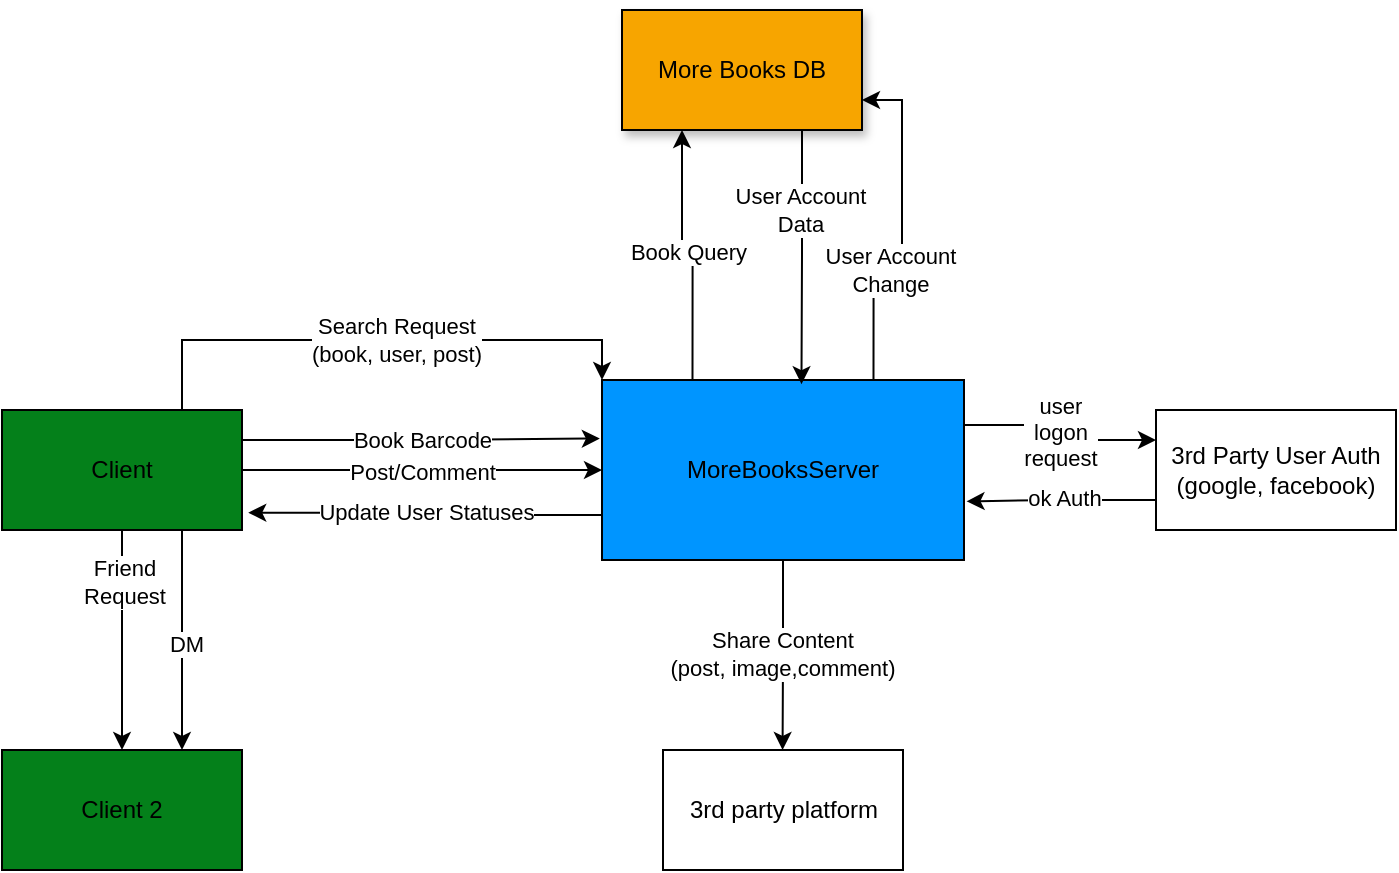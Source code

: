<mxfile version="23.1.5" type="device">
  <diagram id="C5RBs43oDa-KdzZeNtuy" name="Page-1">
    <mxGraphModel dx="764" dy="401" grid="1" gridSize="10" guides="1" tooltips="1" connect="1" arrows="1" fold="1" page="1" pageScale="1" pageWidth="827" pageHeight="1169" math="0" shadow="0">
      <root>
        <mxCell id="WIyWlLk6GJQsqaUBKTNV-0" />
        <mxCell id="WIyWlLk6GJQsqaUBKTNV-1" parent="WIyWlLk6GJQsqaUBKTNV-0" />
        <mxCell id="OmyUyLPWtnqMIRpj19yH-13" style="edgeStyle=orthogonalEdgeStyle;rounded=0;orthogonalLoop=1;jettySize=auto;html=1;exitX=0;exitY=0.75;exitDx=0;exitDy=0;entryX=1.026;entryY=0.856;entryDx=0;entryDy=0;entryPerimeter=0;" edge="1" parent="WIyWlLk6GJQsqaUBKTNV-1" source="OmyUyLPWtnqMIRpj19yH-0" target="OmyUyLPWtnqMIRpj19yH-2">
          <mxGeometry relative="1" as="geometry" />
        </mxCell>
        <mxCell id="OmyUyLPWtnqMIRpj19yH-14" value="Update User Statuses" style="edgeLabel;html=1;align=center;verticalAlign=middle;resizable=0;points=[];" vertex="1" connectable="0" parent="OmyUyLPWtnqMIRpj19yH-13">
          <mxGeometry x="-0.013" y="-2" relative="1" as="geometry">
            <mxPoint as="offset" />
          </mxGeometry>
        </mxCell>
        <mxCell id="OmyUyLPWtnqMIRpj19yH-15" style="edgeStyle=orthogonalEdgeStyle;rounded=0;orthogonalLoop=1;jettySize=auto;html=1;exitX=1;exitY=0.25;exitDx=0;exitDy=0;entryX=0;entryY=0.25;entryDx=0;entryDy=0;" edge="1" parent="WIyWlLk6GJQsqaUBKTNV-1" source="OmyUyLPWtnqMIRpj19yH-0" target="OmyUyLPWtnqMIRpj19yH-16">
          <mxGeometry relative="1" as="geometry">
            <mxPoint x="690" y="378" as="targetPoint" />
          </mxGeometry>
        </mxCell>
        <mxCell id="OmyUyLPWtnqMIRpj19yH-17" value="user&lt;br&gt;logon&lt;br&gt;request" style="edgeLabel;html=1;align=center;verticalAlign=middle;resizable=0;points=[];" vertex="1" connectable="0" parent="OmyUyLPWtnqMIRpj19yH-15">
          <mxGeometry x="-0.009" relative="1" as="geometry">
            <mxPoint as="offset" />
          </mxGeometry>
        </mxCell>
        <mxCell id="OmyUyLPWtnqMIRpj19yH-20" style="edgeStyle=orthogonalEdgeStyle;rounded=0;orthogonalLoop=1;jettySize=auto;html=1;exitX=0.25;exitY=0;exitDx=0;exitDy=0;entryX=0.25;entryY=1;entryDx=0;entryDy=0;" edge="1" parent="WIyWlLk6GJQsqaUBKTNV-1" source="OmyUyLPWtnqMIRpj19yH-0" target="OmyUyLPWtnqMIRpj19yH-6">
          <mxGeometry relative="1" as="geometry" />
        </mxCell>
        <mxCell id="OmyUyLPWtnqMIRpj19yH-21" value="Book Query" style="edgeLabel;html=1;align=center;verticalAlign=middle;resizable=0;points=[];" vertex="1" connectable="0" parent="OmyUyLPWtnqMIRpj19yH-20">
          <mxGeometry x="0.007" y="-2" relative="1" as="geometry">
            <mxPoint as="offset" />
          </mxGeometry>
        </mxCell>
        <mxCell id="OmyUyLPWtnqMIRpj19yH-27" style="edgeStyle=orthogonalEdgeStyle;rounded=0;orthogonalLoop=1;jettySize=auto;html=1;exitX=0.5;exitY=1;exitDx=0;exitDy=0;" edge="1" parent="WIyWlLk6GJQsqaUBKTNV-1" source="OmyUyLPWtnqMIRpj19yH-0">
          <mxGeometry relative="1" as="geometry">
            <mxPoint x="520.286" y="540" as="targetPoint" />
          </mxGeometry>
        </mxCell>
        <mxCell id="OmyUyLPWtnqMIRpj19yH-28" value="Share Content&lt;br&gt;(post, image,comment)" style="edgeLabel;html=1;align=center;verticalAlign=middle;resizable=0;points=[];" vertex="1" connectable="0" parent="OmyUyLPWtnqMIRpj19yH-27">
          <mxGeometry x="-0.017" y="-1" relative="1" as="geometry">
            <mxPoint as="offset" />
          </mxGeometry>
        </mxCell>
        <mxCell id="OmyUyLPWtnqMIRpj19yH-40" style="edgeStyle=orthogonalEdgeStyle;rounded=0;orthogonalLoop=1;jettySize=auto;html=1;exitX=0.75;exitY=0;exitDx=0;exitDy=0;entryX=1;entryY=0.75;entryDx=0;entryDy=0;" edge="1" parent="WIyWlLk6GJQsqaUBKTNV-1" source="OmyUyLPWtnqMIRpj19yH-0" target="OmyUyLPWtnqMIRpj19yH-6">
          <mxGeometry relative="1" as="geometry" />
        </mxCell>
        <mxCell id="OmyUyLPWtnqMIRpj19yH-41" value="User Account&lt;br&gt;Change" style="edgeLabel;html=1;align=center;verticalAlign=middle;resizable=0;points=[];" vertex="1" connectable="0" parent="OmyUyLPWtnqMIRpj19yH-40">
          <mxGeometry x="-0.199" y="1" relative="1" as="geometry">
            <mxPoint y="8" as="offset" />
          </mxGeometry>
        </mxCell>
        <mxCell id="OmyUyLPWtnqMIRpj19yH-0" value="MoreBooksServer" style="rounded=0;whiteSpace=wrap;html=1;fillColor=#0095FF;" vertex="1" parent="WIyWlLk6GJQsqaUBKTNV-1">
          <mxGeometry x="430" y="355" width="181" height="90" as="geometry" />
        </mxCell>
        <mxCell id="OmyUyLPWtnqMIRpj19yH-3" style="edgeStyle=orthogonalEdgeStyle;rounded=0;orthogonalLoop=1;jettySize=auto;html=1;exitX=1;exitY=0.25;exitDx=0;exitDy=0;entryX=-0.006;entryY=0.325;entryDx=0;entryDy=0;entryPerimeter=0;" edge="1" parent="WIyWlLk6GJQsqaUBKTNV-1" source="OmyUyLPWtnqMIRpj19yH-2" target="OmyUyLPWtnqMIRpj19yH-0">
          <mxGeometry relative="1" as="geometry" />
        </mxCell>
        <mxCell id="OmyUyLPWtnqMIRpj19yH-4" value="Book Barcode" style="edgeLabel;html=1;align=center;verticalAlign=middle;resizable=0;points=[];" vertex="1" connectable="0" parent="OmyUyLPWtnqMIRpj19yH-3">
          <mxGeometry x="0.003" relative="1" as="geometry">
            <mxPoint as="offset" />
          </mxGeometry>
        </mxCell>
        <mxCell id="OmyUyLPWtnqMIRpj19yH-10" style="edgeStyle=orthogonalEdgeStyle;rounded=0;orthogonalLoop=1;jettySize=auto;html=1;exitX=1;exitY=0.5;exitDx=0;exitDy=0;entryX=0;entryY=0.5;entryDx=0;entryDy=0;" edge="1" parent="WIyWlLk6GJQsqaUBKTNV-1" source="OmyUyLPWtnqMIRpj19yH-2" target="OmyUyLPWtnqMIRpj19yH-0">
          <mxGeometry relative="1" as="geometry" />
        </mxCell>
        <mxCell id="OmyUyLPWtnqMIRpj19yH-11" value="Post/Comment" style="edgeLabel;html=1;align=center;verticalAlign=middle;resizable=0;points=[];" vertex="1" connectable="0" parent="OmyUyLPWtnqMIRpj19yH-10">
          <mxGeometry x="-0.002" y="-1" relative="1" as="geometry">
            <mxPoint as="offset" />
          </mxGeometry>
        </mxCell>
        <mxCell id="OmyUyLPWtnqMIRpj19yH-23" style="edgeStyle=orthogonalEdgeStyle;rounded=0;orthogonalLoop=1;jettySize=auto;html=1;exitX=0.75;exitY=0;exitDx=0;exitDy=0;entryX=0;entryY=0;entryDx=0;entryDy=0;" edge="1" parent="WIyWlLk6GJQsqaUBKTNV-1" source="OmyUyLPWtnqMIRpj19yH-2" target="OmyUyLPWtnqMIRpj19yH-0">
          <mxGeometry relative="1" as="geometry" />
        </mxCell>
        <mxCell id="OmyUyLPWtnqMIRpj19yH-24" value="Search Request&lt;br&gt;(book, user, post)" style="edgeLabel;html=1;align=center;verticalAlign=middle;resizable=0;points=[];" vertex="1" connectable="0" parent="OmyUyLPWtnqMIRpj19yH-23">
          <mxGeometry x="0.068" relative="1" as="geometry">
            <mxPoint as="offset" />
          </mxGeometry>
        </mxCell>
        <mxCell id="OmyUyLPWtnqMIRpj19yH-36" style="edgeStyle=orthogonalEdgeStyle;rounded=0;orthogonalLoop=1;jettySize=auto;html=1;exitX=0.75;exitY=1;exitDx=0;exitDy=0;entryX=0.75;entryY=0;entryDx=0;entryDy=0;" edge="1" parent="WIyWlLk6GJQsqaUBKTNV-1" source="OmyUyLPWtnqMIRpj19yH-2" target="OmyUyLPWtnqMIRpj19yH-35">
          <mxGeometry relative="1" as="geometry" />
        </mxCell>
        <mxCell id="OmyUyLPWtnqMIRpj19yH-37" value="DM" style="edgeLabel;html=1;align=center;verticalAlign=middle;resizable=0;points=[];" vertex="1" connectable="0" parent="OmyUyLPWtnqMIRpj19yH-36">
          <mxGeometry x="0.038" y="2" relative="1" as="geometry">
            <mxPoint as="offset" />
          </mxGeometry>
        </mxCell>
        <mxCell id="OmyUyLPWtnqMIRpj19yH-38" style="edgeStyle=orthogonalEdgeStyle;rounded=0;orthogonalLoop=1;jettySize=auto;html=1;exitX=0.5;exitY=1;exitDx=0;exitDy=0;entryX=0.5;entryY=0;entryDx=0;entryDy=0;" edge="1" parent="WIyWlLk6GJQsqaUBKTNV-1" source="OmyUyLPWtnqMIRpj19yH-2" target="OmyUyLPWtnqMIRpj19yH-35">
          <mxGeometry relative="1" as="geometry" />
        </mxCell>
        <mxCell id="OmyUyLPWtnqMIRpj19yH-39" value="Friend&lt;br&gt;Request" style="edgeLabel;html=1;align=center;verticalAlign=middle;resizable=0;points=[];" vertex="1" connectable="0" parent="OmyUyLPWtnqMIRpj19yH-38">
          <mxGeometry x="-0.533" y="1" relative="1" as="geometry">
            <mxPoint as="offset" />
          </mxGeometry>
        </mxCell>
        <mxCell id="OmyUyLPWtnqMIRpj19yH-2" value="Client" style="rounded=0;whiteSpace=wrap;html=1;fillColor=#04801A;" vertex="1" parent="WIyWlLk6GJQsqaUBKTNV-1">
          <mxGeometry x="130" y="370" width="120" height="60" as="geometry" />
        </mxCell>
        <mxCell id="OmyUyLPWtnqMIRpj19yH-6" value="More Books DB" style="rounded=0;whiteSpace=wrap;html=1;fillColor=#F7A500;strokeColor=#000000;shadow=1;" vertex="1" parent="WIyWlLk6GJQsqaUBKTNV-1">
          <mxGeometry x="440" y="170" width="120" height="60" as="geometry" />
        </mxCell>
        <mxCell id="OmyUyLPWtnqMIRpj19yH-16" value="3rd Party User Auth&lt;br&gt;(google, facebook)" style="rounded=0;whiteSpace=wrap;html=1;" vertex="1" parent="WIyWlLk6GJQsqaUBKTNV-1">
          <mxGeometry x="707" y="370" width="120" height="60" as="geometry" />
        </mxCell>
        <mxCell id="OmyUyLPWtnqMIRpj19yH-18" style="edgeStyle=orthogonalEdgeStyle;rounded=0;orthogonalLoop=1;jettySize=auto;html=1;exitX=0.75;exitY=1;exitDx=0;exitDy=0;entryX=0.551;entryY=0.023;entryDx=0;entryDy=0;entryPerimeter=0;" edge="1" parent="WIyWlLk6GJQsqaUBKTNV-1" source="OmyUyLPWtnqMIRpj19yH-6" target="OmyUyLPWtnqMIRpj19yH-0">
          <mxGeometry relative="1" as="geometry" />
        </mxCell>
        <mxCell id="OmyUyLPWtnqMIRpj19yH-22" value="User Account&lt;br&gt;Data" style="edgeLabel;html=1;align=center;verticalAlign=middle;resizable=0;points=[];" vertex="1" connectable="0" parent="OmyUyLPWtnqMIRpj19yH-18">
          <mxGeometry x="-0.382" y="-1" relative="1" as="geometry">
            <mxPoint as="offset" />
          </mxGeometry>
        </mxCell>
        <mxCell id="OmyUyLPWtnqMIRpj19yH-25" style="edgeStyle=orthogonalEdgeStyle;rounded=0;orthogonalLoop=1;jettySize=auto;html=1;exitX=0;exitY=0.75;exitDx=0;exitDy=0;entryX=1.007;entryY=0.674;entryDx=0;entryDy=0;entryPerimeter=0;" edge="1" parent="WIyWlLk6GJQsqaUBKTNV-1" source="OmyUyLPWtnqMIRpj19yH-16" target="OmyUyLPWtnqMIRpj19yH-0">
          <mxGeometry relative="1" as="geometry" />
        </mxCell>
        <mxCell id="OmyUyLPWtnqMIRpj19yH-26" value="ok Auth" style="edgeLabel;html=1;align=center;verticalAlign=middle;resizable=0;points=[];" vertex="1" connectable="0" parent="OmyUyLPWtnqMIRpj19yH-25">
          <mxGeometry x="-0.021" y="-1" relative="1" as="geometry">
            <mxPoint as="offset" />
          </mxGeometry>
        </mxCell>
        <mxCell id="OmyUyLPWtnqMIRpj19yH-29" value="3rd party platform" style="rounded=0;whiteSpace=wrap;html=1;" vertex="1" parent="WIyWlLk6GJQsqaUBKTNV-1">
          <mxGeometry x="460.5" y="540" width="120" height="60" as="geometry" />
        </mxCell>
        <mxCell id="OmyUyLPWtnqMIRpj19yH-35" value="Client 2" style="rounded=0;whiteSpace=wrap;html=1;fillColor=#04801A;" vertex="1" parent="WIyWlLk6GJQsqaUBKTNV-1">
          <mxGeometry x="130" y="540" width="120" height="60" as="geometry" />
        </mxCell>
      </root>
    </mxGraphModel>
  </diagram>
</mxfile>

